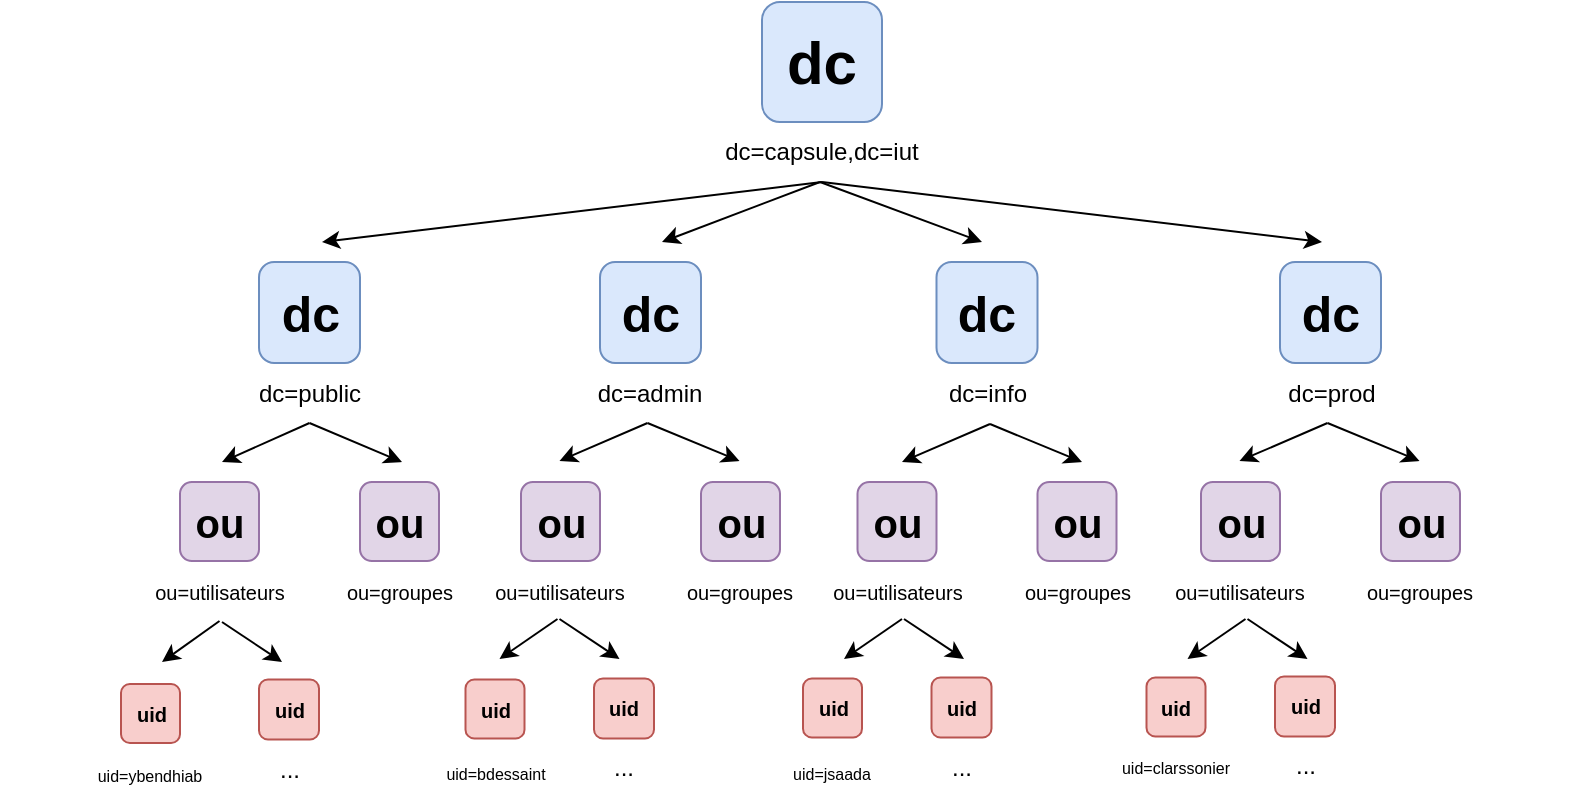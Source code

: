 <mxfile version="22.1.4" type="device">
  <diagram id="prtHgNgQTEPvFCAcTncT" name="Page-1">
    <mxGraphModel dx="1043" dy="386" grid="1" gridSize="10" guides="1" tooltips="1" connect="1" arrows="1" fold="1" page="1" pageScale="1" pageWidth="827" pageHeight="1169" math="0" shadow="0">
      <root>
        <mxCell id="0" />
        <mxCell id="1" parent="0" />
        <mxCell id="ljBDnQ2L84ngYzarCwvp-2" value="&lt;b&gt;&lt;font style=&quot;font-size: 30px;&quot;&gt;dc&lt;/font&gt;&lt;/b&gt;" style="whiteSpace=wrap;html=1;aspect=fixed;perimeterSpacing=0;rounded=1;fillColor=#dae8fc;strokeColor=#6c8ebf;" parent="1" vertex="1">
          <mxGeometry x="360" y="40" width="60" height="60" as="geometry" />
        </mxCell>
        <mxCell id="ljBDnQ2L84ngYzarCwvp-3" value="dc=capsule,dc=iut" style="text;html=1;strokeColor=none;fillColor=none;align=center;verticalAlign=middle;whiteSpace=wrap;rounded=0;" parent="1" vertex="1">
          <mxGeometry x="315" y="100" width="150" height="30" as="geometry" />
        </mxCell>
        <mxCell id="ljBDnQ2L84ngYzarCwvp-6" value="&lt;font style=&quot;font-size: 10px;&quot;&gt;ou=utilisateurs&lt;/font&gt;" style="text;html=1;strokeColor=none;fillColor=none;align=center;verticalAlign=middle;whiteSpace=wrap;rounded=0;" parent="1" vertex="1">
          <mxGeometry x="13.75" y="319.5" width="150" height="30" as="geometry" />
        </mxCell>
        <mxCell id="ljBDnQ2L84ngYzarCwvp-8" value="&lt;font style=&quot;font-size: 10px;&quot;&gt;ou=groupes&lt;/font&gt;" style="text;html=1;strokeColor=none;fillColor=none;align=center;verticalAlign=middle;whiteSpace=wrap;rounded=0;" parent="1" vertex="1">
          <mxGeometry x="103.75" y="319.5" width="150" height="30" as="geometry" />
        </mxCell>
        <mxCell id="ljBDnQ2L84ngYzarCwvp-10" value="&lt;font size=&quot;1&quot;&gt;&lt;b&gt;&lt;font style=&quot;font-size: 25px;&quot;&gt;dc&lt;/font&gt;&lt;/b&gt;&lt;/font&gt;" style="whiteSpace=wrap;html=1;aspect=fixed;perimeterSpacing=0;rounded=1;fillColor=#dae8fc;strokeColor=#6c8ebf;" parent="1" vertex="1">
          <mxGeometry x="108.5" y="170" width="50.5" height="50.5" as="geometry" />
        </mxCell>
        <mxCell id="ljBDnQ2L84ngYzarCwvp-16" value="dc=public" style="text;html=1;strokeColor=none;fillColor=none;align=center;verticalAlign=middle;whiteSpace=wrap;rounded=0;" parent="1" vertex="1">
          <mxGeometry x="58.75" y="220.5" width="150" height="30" as="geometry" />
        </mxCell>
        <mxCell id="ljBDnQ2L84ngYzarCwvp-17" value="dc=admin" style="text;html=1;strokeColor=none;fillColor=none;align=center;verticalAlign=middle;whiteSpace=wrap;rounded=0;" parent="1" vertex="1">
          <mxGeometry x="228.75" y="220.5" width="150" height="30" as="geometry" />
        </mxCell>
        <mxCell id="ljBDnQ2L84ngYzarCwvp-18" value="dc=info" style="text;html=1;strokeColor=none;fillColor=none;align=center;verticalAlign=middle;whiteSpace=wrap;rounded=0;" parent="1" vertex="1">
          <mxGeometry x="397.5" y="220.5" width="150" height="30" as="geometry" />
        </mxCell>
        <mxCell id="ljBDnQ2L84ngYzarCwvp-19" value="dc=prod" style="text;html=1;strokeColor=none;fillColor=none;align=center;verticalAlign=middle;whiteSpace=wrap;rounded=0;" parent="1" vertex="1">
          <mxGeometry x="569.75" y="220.5" width="150" height="30" as="geometry" />
        </mxCell>
        <mxCell id="ljBDnQ2L84ngYzarCwvp-20" value="&lt;font size=&quot;1&quot;&gt;&lt;b style=&quot;font-size: 20px;&quot;&gt;ou&lt;/b&gt;&lt;/font&gt;" style="whiteSpace=wrap;html=1;aspect=fixed;perimeterSpacing=0;rounded=1;fillColor=#e1d5e7;strokeColor=#9673a6;" parent="1" vertex="1">
          <mxGeometry x="159" y="280" width="39.5" height="39.5" as="geometry" />
        </mxCell>
        <mxCell id="ljBDnQ2L84ngYzarCwvp-26" value="&lt;font size=&quot;1&quot;&gt;&lt;b&gt;&lt;font style=&quot;font-size: 25px;&quot;&gt;dc&lt;/font&gt;&lt;/b&gt;&lt;/font&gt;" style="whiteSpace=wrap;html=1;aspect=fixed;perimeterSpacing=0;rounded=1;fillColor=#dae8fc;strokeColor=#6c8ebf;" parent="1" vertex="1">
          <mxGeometry x="279" y="170" width="50.5" height="50.5" as="geometry" />
        </mxCell>
        <mxCell id="ljBDnQ2L84ngYzarCwvp-27" value="&lt;font size=&quot;1&quot;&gt;&lt;b&gt;&lt;font style=&quot;font-size: 25px;&quot;&gt;dc&lt;/font&gt;&lt;/b&gt;&lt;/font&gt;" style="whiteSpace=wrap;html=1;aspect=fixed;perimeterSpacing=0;rounded=1;fillColor=#dae8fc;strokeColor=#6c8ebf;" parent="1" vertex="1">
          <mxGeometry x="447.25" y="170" width="50.5" height="50.5" as="geometry" />
        </mxCell>
        <mxCell id="ljBDnQ2L84ngYzarCwvp-28" value="&lt;font size=&quot;1&quot;&gt;&lt;b&gt;&lt;font style=&quot;font-size: 25px;&quot;&gt;dc&lt;/font&gt;&lt;/b&gt;&lt;/font&gt;" style="whiteSpace=wrap;html=1;aspect=fixed;perimeterSpacing=0;rounded=1;fillColor=#dae8fc;strokeColor=#6c8ebf;" parent="1" vertex="1">
          <mxGeometry x="619" y="170" width="50.5" height="50.5" as="geometry" />
        </mxCell>
        <mxCell id="ljBDnQ2L84ngYzarCwvp-30" value="&lt;font size=&quot;1&quot;&gt;&lt;b style=&quot;font-size: 20px;&quot;&gt;ou&lt;/b&gt;&lt;/font&gt;" style="whiteSpace=wrap;html=1;aspect=fixed;perimeterSpacing=0;rounded=1;fillColor=#e1d5e7;strokeColor=#9673a6;" parent="1" vertex="1">
          <mxGeometry x="69" y="280" width="39.5" height="39.5" as="geometry" />
        </mxCell>
        <mxCell id="ljBDnQ2L84ngYzarCwvp-31" value="&lt;font size=&quot;1&quot;&gt;&lt;b style=&quot;font-size: 20px;&quot;&gt;ou&lt;/b&gt;&lt;/font&gt;" style="whiteSpace=wrap;html=1;aspect=fixed;perimeterSpacing=0;rounded=1;fillColor=#e1d5e7;strokeColor=#9673a6;" parent="1" vertex="1">
          <mxGeometry x="329.5" y="280" width="39.5" height="39.5" as="geometry" />
        </mxCell>
        <mxCell id="ljBDnQ2L84ngYzarCwvp-32" value="&lt;font size=&quot;1&quot;&gt;&lt;b style=&quot;font-size: 20px;&quot;&gt;ou&lt;/b&gt;&lt;/font&gt;" style="whiteSpace=wrap;html=1;aspect=fixed;perimeterSpacing=0;rounded=1;fillColor=#e1d5e7;strokeColor=#9673a6;" parent="1" vertex="1">
          <mxGeometry x="239.5" y="280" width="39.5" height="39.5" as="geometry" />
        </mxCell>
        <mxCell id="ljBDnQ2L84ngYzarCwvp-33" value="&lt;font size=&quot;1&quot;&gt;&lt;b style=&quot;font-size: 20px;&quot;&gt;ou&lt;/b&gt;&lt;/font&gt;" style="whiteSpace=wrap;html=1;aspect=fixed;perimeterSpacing=0;rounded=1;fillColor=#e1d5e7;strokeColor=#9673a6;" parent="1" vertex="1">
          <mxGeometry x="497.75" y="280" width="39.5" height="39.5" as="geometry" />
        </mxCell>
        <mxCell id="ljBDnQ2L84ngYzarCwvp-34" value="&lt;font size=&quot;1&quot;&gt;&lt;b style=&quot;font-size: 20px;&quot;&gt;ou&lt;/b&gt;&lt;/font&gt;" style="whiteSpace=wrap;html=1;aspect=fixed;perimeterSpacing=0;rounded=1;fillColor=#e1d5e7;strokeColor=#9673a6;" parent="1" vertex="1">
          <mxGeometry x="407.75" y="280" width="39.5" height="39.5" as="geometry" />
        </mxCell>
        <mxCell id="ljBDnQ2L84ngYzarCwvp-35" value="&lt;font size=&quot;1&quot;&gt;&lt;b style=&quot;font-size: 20px;&quot;&gt;ou&lt;/b&gt;&lt;/font&gt;" style="whiteSpace=wrap;html=1;aspect=fixed;perimeterSpacing=0;rounded=1;fillColor=#e1d5e7;strokeColor=#9673a6;" parent="1" vertex="1">
          <mxGeometry x="669.5" y="280" width="39.5" height="39.5" as="geometry" />
        </mxCell>
        <mxCell id="ljBDnQ2L84ngYzarCwvp-36" value="&lt;font size=&quot;1&quot;&gt;&lt;b style=&quot;font-size: 20px;&quot;&gt;ou&lt;/b&gt;&lt;/font&gt;" style="whiteSpace=wrap;html=1;aspect=fixed;perimeterSpacing=0;rounded=1;fillColor=#e1d5e7;strokeColor=#9673a6;" parent="1" vertex="1">
          <mxGeometry x="579.5" y="280" width="39.5" height="39.5" as="geometry" />
        </mxCell>
        <mxCell id="ljBDnQ2L84ngYzarCwvp-38" value="&lt;font style=&quot;font-size: 10px;&quot;&gt;ou=utilisateurs&lt;/font&gt;" style="text;html=1;strokeColor=none;fillColor=none;align=center;verticalAlign=middle;whiteSpace=wrap;rounded=0;" parent="1" vertex="1">
          <mxGeometry x="183.75" y="319.5" width="150" height="30" as="geometry" />
        </mxCell>
        <mxCell id="ljBDnQ2L84ngYzarCwvp-39" value="&lt;font style=&quot;font-size: 10px;&quot;&gt;ou=groupes&lt;/font&gt;" style="text;html=1;strokeColor=none;fillColor=none;align=center;verticalAlign=middle;whiteSpace=wrap;rounded=0;" parent="1" vertex="1">
          <mxGeometry x="273.75" y="319.5" width="150" height="30" as="geometry" />
        </mxCell>
        <mxCell id="ljBDnQ2L84ngYzarCwvp-40" value="&lt;font style=&quot;font-size: 10px;&quot;&gt;ou=utilisateurs&lt;/font&gt;" style="text;html=1;strokeColor=none;fillColor=none;align=center;verticalAlign=middle;whiteSpace=wrap;rounded=0;" parent="1" vertex="1">
          <mxGeometry x="352.5" y="319.5" width="150" height="30" as="geometry" />
        </mxCell>
        <mxCell id="ljBDnQ2L84ngYzarCwvp-41" value="&lt;font style=&quot;font-size: 10px;&quot;&gt;ou=groupes&lt;/font&gt;" style="text;html=1;strokeColor=none;fillColor=none;align=center;verticalAlign=middle;whiteSpace=wrap;rounded=0;" parent="1" vertex="1">
          <mxGeometry x="442.5" y="319.5" width="150" height="30" as="geometry" />
        </mxCell>
        <mxCell id="ljBDnQ2L84ngYzarCwvp-42" value="&lt;font style=&quot;font-size: 10px;&quot;&gt;ou=utilisateurs&lt;/font&gt;" style="text;html=1;strokeColor=none;fillColor=none;align=center;verticalAlign=middle;whiteSpace=wrap;rounded=0;" parent="1" vertex="1">
          <mxGeometry x="524.25" y="319.5" width="150" height="30" as="geometry" />
        </mxCell>
        <mxCell id="ljBDnQ2L84ngYzarCwvp-43" value="&lt;font style=&quot;font-size: 10px;&quot;&gt;ou=groupes&lt;/font&gt;" style="text;html=1;strokeColor=none;fillColor=none;align=center;verticalAlign=middle;whiteSpace=wrap;rounded=0;" parent="1" vertex="1">
          <mxGeometry x="614.25" y="319.5" width="150" height="30" as="geometry" />
        </mxCell>
        <mxCell id="ljBDnQ2L84ngYzarCwvp-44" value="&lt;font size=&quot;1&quot;&gt;&lt;b&gt;uid&lt;/b&gt;&lt;/font&gt;" style="whiteSpace=wrap;html=1;aspect=fixed;perimeterSpacing=0;rounded=1;fillColor=#f8cecc;strokeColor=#b85450;" parent="1" vertex="1">
          <mxGeometry x="39.5" y="381" width="29.5" height="29.5" as="geometry" />
        </mxCell>
        <mxCell id="ljBDnQ2L84ngYzarCwvp-45" value="&lt;b&gt;&lt;font size=&quot;1&quot;&gt;uid&lt;/font&gt;&lt;/b&gt;" style="whiteSpace=wrap;html=1;aspect=fixed;perimeterSpacing=0;rounded=1;fillColor=#f8cecc;strokeColor=#b85450;" parent="1" vertex="1">
          <mxGeometry x="108.5" y="378.75" width="30" height="30" as="geometry" />
        </mxCell>
        <mxCell id="ljBDnQ2L84ngYzarCwvp-49" value="&lt;font size=&quot;1&quot;&gt;&lt;b&gt;uid&lt;/b&gt;&lt;/font&gt;" style="whiteSpace=wrap;html=1;aspect=fixed;perimeterSpacing=0;rounded=1;fillColor=#f8cecc;strokeColor=#b85450;" parent="1" vertex="1">
          <mxGeometry x="211.75" y="378.75" width="29.5" height="29.5" as="geometry" />
        </mxCell>
        <mxCell id="ljBDnQ2L84ngYzarCwvp-50" value="&lt;b&gt;&lt;font size=&quot;1&quot;&gt;uid&lt;/font&gt;&lt;/b&gt;" style="whiteSpace=wrap;html=1;aspect=fixed;perimeterSpacing=0;rounded=1;fillColor=#f8cecc;strokeColor=#b85450;" parent="1" vertex="1">
          <mxGeometry x="276" y="378.25" width="30" height="30" as="geometry" />
        </mxCell>
        <mxCell id="ljBDnQ2L84ngYzarCwvp-51" value="&lt;font size=&quot;1&quot;&gt;&lt;b&gt;uid&lt;/b&gt;&lt;/font&gt;" style="whiteSpace=wrap;html=1;aspect=fixed;perimeterSpacing=0;rounded=1;fillColor=#f8cecc;strokeColor=#b85450;" parent="1" vertex="1">
          <mxGeometry x="380.5" y="378.25" width="29.5" height="29.5" as="geometry" />
        </mxCell>
        <mxCell id="ljBDnQ2L84ngYzarCwvp-52" value="&lt;b&gt;&lt;font size=&quot;1&quot;&gt;uid&lt;/font&gt;&lt;/b&gt;" style="whiteSpace=wrap;html=1;aspect=fixed;perimeterSpacing=0;rounded=1;fillColor=#f8cecc;strokeColor=#b85450;" parent="1" vertex="1">
          <mxGeometry x="444.75" y="377.75" width="30" height="30" as="geometry" />
        </mxCell>
        <mxCell id="ljBDnQ2L84ngYzarCwvp-53" value="&lt;font size=&quot;1&quot;&gt;&lt;b&gt;uid&lt;/b&gt;&lt;/font&gt;" style="whiteSpace=wrap;html=1;aspect=fixed;perimeterSpacing=0;rounded=1;fillColor=#f8cecc;strokeColor=#b85450;" parent="1" vertex="1">
          <mxGeometry x="552.25" y="377.75" width="29.5" height="29.5" as="geometry" />
        </mxCell>
        <mxCell id="ljBDnQ2L84ngYzarCwvp-54" value="&lt;b&gt;&lt;font size=&quot;1&quot;&gt;uid&lt;/font&gt;&lt;/b&gt;" style="whiteSpace=wrap;html=1;aspect=fixed;perimeterSpacing=0;rounded=1;fillColor=#f8cecc;strokeColor=#b85450;" parent="1" vertex="1">
          <mxGeometry x="616.5" y="377.25" width="30" height="30" as="geometry" />
        </mxCell>
        <mxCell id="ljBDnQ2L84ngYzarCwvp-55" value="&lt;font style=&quot;font-size: 8px;&quot;&gt;uid=ybendhiab&lt;/font&gt;" style="text;html=1;strokeColor=none;fillColor=none;align=center;verticalAlign=middle;whiteSpace=wrap;rounded=0;" parent="1" vertex="1">
          <mxGeometry x="-20.75" y="411" width="150" height="30" as="geometry" />
        </mxCell>
        <mxCell id="ljBDnQ2L84ngYzarCwvp-56" value="..." style="text;html=1;strokeColor=none;fillColor=none;align=center;verticalAlign=middle;whiteSpace=wrap;rounded=0;" parent="1" vertex="1">
          <mxGeometry x="48.5" y="408.75" width="150" height="30" as="geometry" />
        </mxCell>
        <mxCell id="ljBDnQ2L84ngYzarCwvp-57" value="&lt;font style=&quot;font-size: 8px;&quot;&gt;uid=bdessaint&lt;/font&gt;" style="text;html=1;strokeColor=none;fillColor=none;align=center;verticalAlign=middle;whiteSpace=wrap;rounded=0;" parent="1" vertex="1">
          <mxGeometry x="151.5" y="409.5" width="150" height="30" as="geometry" />
        </mxCell>
        <mxCell id="ljBDnQ2L84ngYzarCwvp-58" value="..." style="text;html=1;strokeColor=none;fillColor=none;align=center;verticalAlign=middle;whiteSpace=wrap;rounded=0;" parent="1" vertex="1">
          <mxGeometry x="216" y="408.25" width="150" height="30" as="geometry" />
        </mxCell>
        <mxCell id="ljBDnQ2L84ngYzarCwvp-59" value="&lt;font style=&quot;font-size: 8px;&quot;&gt;uid=jsaada&lt;/font&gt;" style="text;html=1;strokeColor=none;fillColor=none;align=center;verticalAlign=middle;whiteSpace=wrap;rounded=0;" parent="1" vertex="1">
          <mxGeometry x="320.25" y="409.5" width="150" height="30" as="geometry" />
        </mxCell>
        <mxCell id="ljBDnQ2L84ngYzarCwvp-60" value="..." style="text;html=1;strokeColor=none;fillColor=none;align=center;verticalAlign=middle;whiteSpace=wrap;rounded=0;" parent="1" vertex="1">
          <mxGeometry x="384.75" y="407.75" width="150" height="30" as="geometry" />
        </mxCell>
        <mxCell id="ljBDnQ2L84ngYzarCwvp-61" value="&lt;font style=&quot;font-size: 8px;&quot;&gt;uid=clarssonier&lt;/font&gt;" style="text;html=1;strokeColor=none;fillColor=none;align=center;verticalAlign=middle;whiteSpace=wrap;rounded=0;" parent="1" vertex="1">
          <mxGeometry x="492" y="407.25" width="150" height="30" as="geometry" />
        </mxCell>
        <mxCell id="ljBDnQ2L84ngYzarCwvp-62" value="..." style="text;html=1;strokeColor=none;fillColor=none;align=center;verticalAlign=middle;whiteSpace=wrap;rounded=0;" parent="1" vertex="1">
          <mxGeometry x="556.5" y="407.25" width="150" height="30" as="geometry" />
        </mxCell>
        <mxCell id="ljBDnQ2L84ngYzarCwvp-63" value="" style="endArrow=classic;html=1;rounded=0;exitX=0.5;exitY=1;exitDx=0;exitDy=0;" parent="1" source="ljBDnQ2L84ngYzarCwvp-6" edge="1">
          <mxGeometry width="50" height="50" relative="1" as="geometry">
            <mxPoint x="210" y="330" as="sourcePoint" />
            <mxPoint x="60" y="370" as="targetPoint" />
          </mxGeometry>
        </mxCell>
        <mxCell id="ljBDnQ2L84ngYzarCwvp-64" value="" style="endArrow=classic;html=1;rounded=0;" parent="1" edge="1">
          <mxGeometry width="50" height="50" relative="1" as="geometry">
            <mxPoint x="90" y="350" as="sourcePoint" />
            <mxPoint x="120" y="370" as="targetPoint" />
          </mxGeometry>
        </mxCell>
        <mxCell id="ljBDnQ2L84ngYzarCwvp-68" value="" style="endArrow=classic;html=1;rounded=0;exitX=0.5;exitY=1;exitDx=0;exitDy=0;" parent="1" edge="1">
          <mxGeometry width="50" height="50" relative="1" as="geometry">
            <mxPoint x="257.75" y="348.5" as="sourcePoint" />
            <mxPoint x="228.75" y="368.5" as="targetPoint" />
          </mxGeometry>
        </mxCell>
        <mxCell id="ljBDnQ2L84ngYzarCwvp-69" value="" style="endArrow=classic;html=1;rounded=0;" parent="1" edge="1">
          <mxGeometry width="50" height="50" relative="1" as="geometry">
            <mxPoint x="258.75" y="348.5" as="sourcePoint" />
            <mxPoint x="288.75" y="368.5" as="targetPoint" />
          </mxGeometry>
        </mxCell>
        <mxCell id="ljBDnQ2L84ngYzarCwvp-72" value="" style="endArrow=classic;html=1;rounded=0;exitX=0.5;exitY=1;exitDx=0;exitDy=0;" parent="1" edge="1">
          <mxGeometry width="50" height="50" relative="1" as="geometry">
            <mxPoint x="430" y="348.5" as="sourcePoint" />
            <mxPoint x="401" y="368.5" as="targetPoint" />
          </mxGeometry>
        </mxCell>
        <mxCell id="ljBDnQ2L84ngYzarCwvp-73" value="" style="endArrow=classic;html=1;rounded=0;" parent="1" edge="1">
          <mxGeometry width="50" height="50" relative="1" as="geometry">
            <mxPoint x="431" y="348.5" as="sourcePoint" />
            <mxPoint x="461" y="368.5" as="targetPoint" />
          </mxGeometry>
        </mxCell>
        <mxCell id="ljBDnQ2L84ngYzarCwvp-76" value="" style="endArrow=classic;html=1;rounded=0;exitX=0.5;exitY=1;exitDx=0;exitDy=0;" parent="1" edge="1">
          <mxGeometry width="50" height="50" relative="1" as="geometry">
            <mxPoint x="601.75" y="348.5" as="sourcePoint" />
            <mxPoint x="572.75" y="368.5" as="targetPoint" />
          </mxGeometry>
        </mxCell>
        <mxCell id="ljBDnQ2L84ngYzarCwvp-77" value="" style="endArrow=classic;html=1;rounded=0;" parent="1" edge="1">
          <mxGeometry width="50" height="50" relative="1" as="geometry">
            <mxPoint x="602.75" y="348.5" as="sourcePoint" />
            <mxPoint x="632.75" y="368.5" as="targetPoint" />
          </mxGeometry>
        </mxCell>
        <mxCell id="ljBDnQ2L84ngYzarCwvp-80" value="" style="endArrow=classic;html=1;rounded=0;exitX=0.5;exitY=1;exitDx=0;exitDy=0;" parent="1" source="ljBDnQ2L84ngYzarCwvp-16" edge="1">
          <mxGeometry width="50" height="50" relative="1" as="geometry">
            <mxPoint x="70" y="190" as="sourcePoint" />
            <mxPoint x="90" y="270" as="targetPoint" />
          </mxGeometry>
        </mxCell>
        <mxCell id="ljBDnQ2L84ngYzarCwvp-81" value="" style="endArrow=classic;html=1;rounded=0;exitX=0.5;exitY=1;exitDx=0;exitDy=0;" parent="1" source="ljBDnQ2L84ngYzarCwvp-16" edge="1">
          <mxGeometry width="50" height="50" relative="1" as="geometry">
            <mxPoint x="144" y="261" as="sourcePoint" />
            <mxPoint x="180" y="270" as="targetPoint" />
          </mxGeometry>
        </mxCell>
        <mxCell id="ljBDnQ2L84ngYzarCwvp-82" value="" style="endArrow=classic;html=1;rounded=0;exitX=0.5;exitY=1;exitDx=0;exitDy=0;" parent="1" edge="1">
          <mxGeometry width="50" height="50" relative="1" as="geometry">
            <mxPoint x="302.75" y="250.5" as="sourcePoint" />
            <mxPoint x="258.75" y="269.5" as="targetPoint" />
          </mxGeometry>
        </mxCell>
        <mxCell id="ljBDnQ2L84ngYzarCwvp-83" value="" style="endArrow=classic;html=1;rounded=0;exitX=0.5;exitY=1;exitDx=0;exitDy=0;" parent="1" edge="1">
          <mxGeometry width="50" height="50" relative="1" as="geometry">
            <mxPoint x="302.75" y="250.5" as="sourcePoint" />
            <mxPoint x="348.75" y="269.5" as="targetPoint" />
          </mxGeometry>
        </mxCell>
        <mxCell id="ljBDnQ2L84ngYzarCwvp-84" value="" style="endArrow=classic;html=1;rounded=0;exitX=0.5;exitY=1;exitDx=0;exitDy=0;" parent="1" edge="1">
          <mxGeometry width="50" height="50" relative="1" as="geometry">
            <mxPoint x="474" y="251" as="sourcePoint" />
            <mxPoint x="430" y="270" as="targetPoint" />
          </mxGeometry>
        </mxCell>
        <mxCell id="ljBDnQ2L84ngYzarCwvp-85" value="" style="endArrow=classic;html=1;rounded=0;exitX=0.5;exitY=1;exitDx=0;exitDy=0;" parent="1" edge="1">
          <mxGeometry width="50" height="50" relative="1" as="geometry">
            <mxPoint x="474" y="251" as="sourcePoint" />
            <mxPoint x="520" y="270" as="targetPoint" />
          </mxGeometry>
        </mxCell>
        <mxCell id="ljBDnQ2L84ngYzarCwvp-86" value="" style="endArrow=classic;html=1;rounded=0;exitX=0.5;exitY=1;exitDx=0;exitDy=0;" parent="1" edge="1">
          <mxGeometry width="50" height="50" relative="1" as="geometry">
            <mxPoint x="642.75" y="250.5" as="sourcePoint" />
            <mxPoint x="598.75" y="269.5" as="targetPoint" />
          </mxGeometry>
        </mxCell>
        <mxCell id="ljBDnQ2L84ngYzarCwvp-87" value="" style="endArrow=classic;html=1;rounded=0;exitX=0.5;exitY=1;exitDx=0;exitDy=0;" parent="1" edge="1">
          <mxGeometry width="50" height="50" relative="1" as="geometry">
            <mxPoint x="642.75" y="250.5" as="sourcePoint" />
            <mxPoint x="688.75" y="269.5" as="targetPoint" />
          </mxGeometry>
        </mxCell>
        <mxCell id="ljBDnQ2L84ngYzarCwvp-88" value="" style="endArrow=classic;html=1;rounded=0;exitX=0.5;exitY=1;exitDx=0;exitDy=0;" parent="1" edge="1">
          <mxGeometry width="50" height="50" relative="1" as="geometry">
            <mxPoint x="389" y="130" as="sourcePoint" />
            <mxPoint x="310" y="160" as="targetPoint" />
          </mxGeometry>
        </mxCell>
        <mxCell id="ljBDnQ2L84ngYzarCwvp-89" value="" style="endArrow=classic;html=1;rounded=0;exitX=0.5;exitY=1;exitDx=0;exitDy=0;" parent="1" edge="1">
          <mxGeometry width="50" height="50" relative="1" as="geometry">
            <mxPoint x="389" y="130" as="sourcePoint" />
            <mxPoint x="470" y="160" as="targetPoint" />
          </mxGeometry>
        </mxCell>
        <mxCell id="ljBDnQ2L84ngYzarCwvp-90" value="" style="endArrow=classic;html=1;rounded=0;" parent="1" edge="1">
          <mxGeometry width="50" height="50" relative="1" as="geometry">
            <mxPoint x="390" y="130" as="sourcePoint" />
            <mxPoint x="140" y="160" as="targetPoint" />
          </mxGeometry>
        </mxCell>
        <mxCell id="ljBDnQ2L84ngYzarCwvp-91" value="" style="endArrow=classic;html=1;rounded=0;" parent="1" edge="1">
          <mxGeometry width="50" height="50" relative="1" as="geometry">
            <mxPoint x="390" y="130" as="sourcePoint" />
            <mxPoint x="640" y="160" as="targetPoint" />
          </mxGeometry>
        </mxCell>
      </root>
    </mxGraphModel>
  </diagram>
</mxfile>
